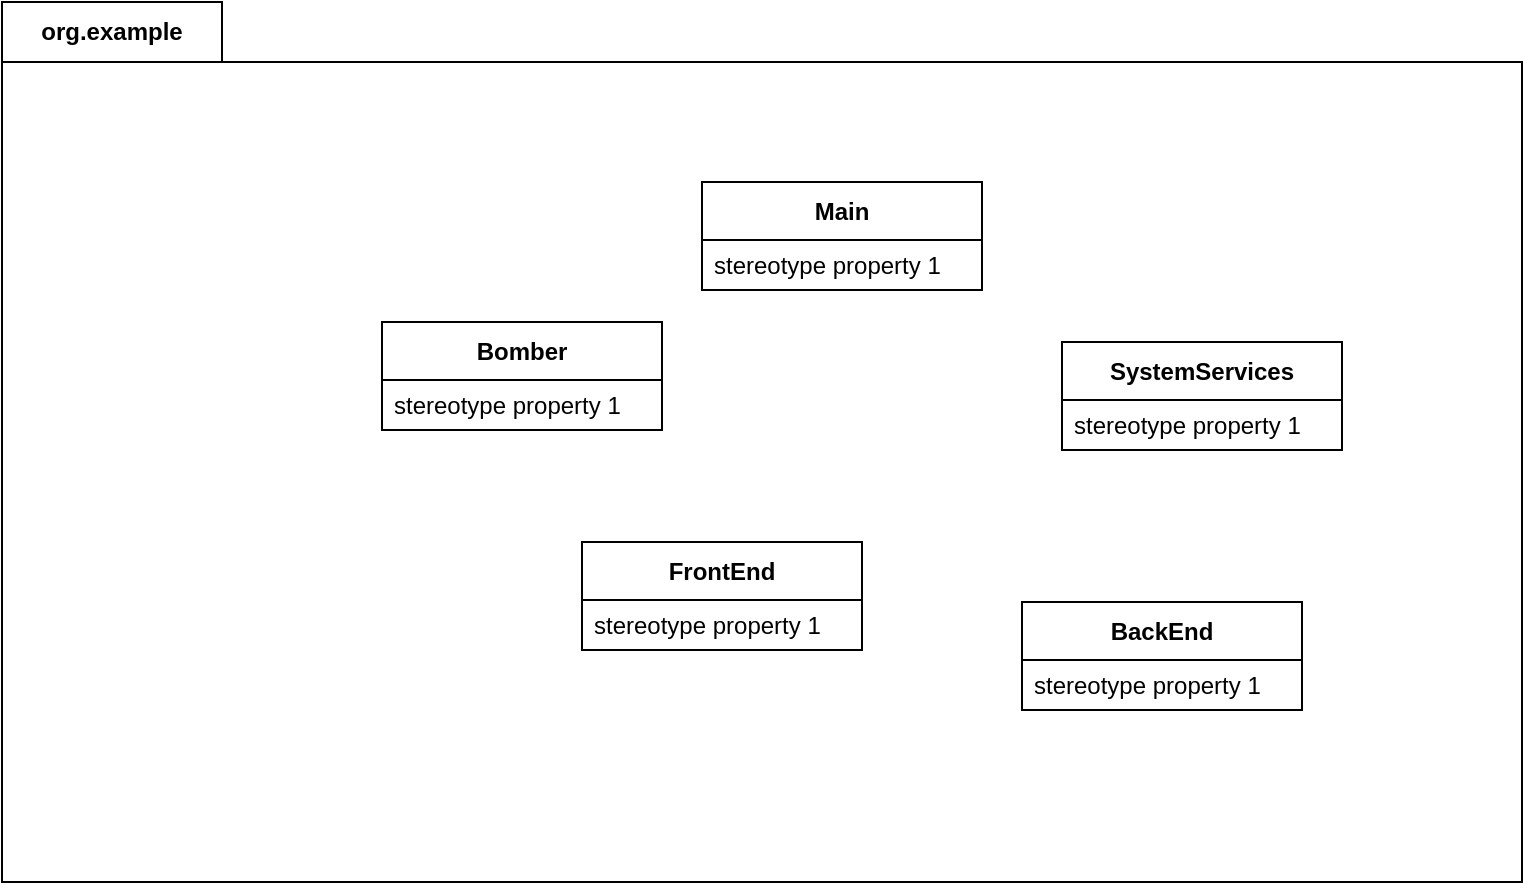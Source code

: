 <mxfile version="21.6.8" type="device">
  <diagram name="1 oldal" id="n51v8GEfCP_OMnysyrRq">
    <mxGraphModel dx="950" dy="672" grid="1" gridSize="10" guides="1" tooltips="1" connect="1" arrows="1" fold="1" page="1" pageScale="1" pageWidth="827" pageHeight="1169" math="0" shadow="0">
      <root>
        <mxCell id="0" />
        <mxCell id="1" parent="0" />
        <mxCell id="nDiZeYOot_uRlFPj69pS-16" value="org.example" style="shape=folder;fontStyle=1;tabWidth=110;tabHeight=30;tabPosition=left;html=1;boundedLbl=1;labelInHeader=1;container=1;collapsible=0;recursiveResize=0;whiteSpace=wrap;" vertex="1" parent="1">
          <mxGeometry x="40" y="40" width="760" height="440" as="geometry" />
        </mxCell>
        <mxCell id="nDiZeYOot_uRlFPj69pS-7" value="Main" style="swimlane;fontStyle=1;align=center;verticalAlign=middle;childLayout=stackLayout;horizontal=1;startSize=29;horizontalStack=0;resizeParent=1;resizeParentMax=0;resizeLast=0;collapsible=0;marginBottom=0;html=1;whiteSpace=wrap;" vertex="1" parent="nDiZeYOot_uRlFPj69pS-16">
          <mxGeometry x="350" y="90" width="140" height="54" as="geometry" />
        </mxCell>
        <mxCell id="nDiZeYOot_uRlFPj69pS-9" value="stereotype property 1" style="text;html=1;strokeColor=none;fillColor=none;align=left;verticalAlign=middle;spacingLeft=4;spacingRight=4;overflow=hidden;rotatable=0;points=[[0,0.5],[1,0.5]];portConstraint=eastwest;whiteSpace=wrap;" vertex="1" parent="nDiZeYOot_uRlFPj69pS-7">
          <mxGeometry y="29" width="140" height="25" as="geometry" />
        </mxCell>
        <mxCell id="nDiZeYOot_uRlFPj69pS-1" value="BackEnd" style="swimlane;fontStyle=1;align=center;verticalAlign=middle;childLayout=stackLayout;horizontal=1;startSize=29;horizontalStack=0;resizeParent=1;resizeParentMax=0;resizeLast=0;collapsible=0;marginBottom=0;html=1;whiteSpace=wrap;" vertex="1" parent="nDiZeYOot_uRlFPj69pS-16">
          <mxGeometry x="510" y="300" width="140" height="54" as="geometry" />
        </mxCell>
        <mxCell id="nDiZeYOot_uRlFPj69pS-3" value="stereotype property 1" style="text;html=1;strokeColor=none;fillColor=none;align=left;verticalAlign=middle;spacingLeft=4;spacingRight=4;overflow=hidden;rotatable=0;points=[[0,0.5],[1,0.5]];portConstraint=eastwest;whiteSpace=wrap;" vertex="1" parent="nDiZeYOot_uRlFPj69pS-1">
          <mxGeometry y="29" width="140" height="25" as="geometry" />
        </mxCell>
        <mxCell id="nDiZeYOot_uRlFPj69pS-4" value="FrontEnd" style="swimlane;fontStyle=1;align=center;verticalAlign=middle;childLayout=stackLayout;horizontal=1;startSize=29;horizontalStack=0;resizeParent=1;resizeParentMax=0;resizeLast=0;collapsible=0;marginBottom=0;html=1;whiteSpace=wrap;" vertex="1" parent="nDiZeYOot_uRlFPj69pS-16">
          <mxGeometry x="290" y="270" width="140" height="54" as="geometry" />
        </mxCell>
        <mxCell id="nDiZeYOot_uRlFPj69pS-6" value="stereotype property 1" style="text;html=1;strokeColor=none;fillColor=none;align=left;verticalAlign=middle;spacingLeft=4;spacingRight=4;overflow=hidden;rotatable=0;points=[[0,0.5],[1,0.5]];portConstraint=eastwest;whiteSpace=wrap;" vertex="1" parent="nDiZeYOot_uRlFPj69pS-4">
          <mxGeometry y="29" width="140" height="25" as="geometry" />
        </mxCell>
        <mxCell id="nDiZeYOot_uRlFPj69pS-10" value="Bomber" style="swimlane;fontStyle=1;align=center;verticalAlign=middle;childLayout=stackLayout;horizontal=1;startSize=29;horizontalStack=0;resizeParent=1;resizeParentMax=0;resizeLast=0;collapsible=0;marginBottom=0;html=1;whiteSpace=wrap;" vertex="1" parent="nDiZeYOot_uRlFPj69pS-16">
          <mxGeometry x="190" y="160" width="140" height="54" as="geometry" />
        </mxCell>
        <mxCell id="nDiZeYOot_uRlFPj69pS-12" value="stereotype property 1" style="text;html=1;strokeColor=none;fillColor=none;align=left;verticalAlign=middle;spacingLeft=4;spacingRight=4;overflow=hidden;rotatable=0;points=[[0,0.5],[1,0.5]];portConstraint=eastwest;whiteSpace=wrap;" vertex="1" parent="nDiZeYOot_uRlFPj69pS-10">
          <mxGeometry y="29" width="140" height="25" as="geometry" />
        </mxCell>
        <mxCell id="nDiZeYOot_uRlFPj69pS-13" value="SystemServices" style="swimlane;fontStyle=1;align=center;verticalAlign=middle;childLayout=stackLayout;horizontal=1;startSize=29;horizontalStack=0;resizeParent=1;resizeParentMax=0;resizeLast=0;collapsible=0;marginBottom=0;html=1;whiteSpace=wrap;" vertex="1" parent="nDiZeYOot_uRlFPj69pS-16">
          <mxGeometry x="530" y="170" width="140" height="54" as="geometry" />
        </mxCell>
        <mxCell id="nDiZeYOot_uRlFPj69pS-15" value="stereotype property 1" style="text;html=1;strokeColor=none;fillColor=none;align=left;verticalAlign=middle;spacingLeft=4;spacingRight=4;overflow=hidden;rotatable=0;points=[[0,0.5],[1,0.5]];portConstraint=eastwest;whiteSpace=wrap;" vertex="1" parent="nDiZeYOot_uRlFPj69pS-13">
          <mxGeometry y="29" width="140" height="25" as="geometry" />
        </mxCell>
      </root>
    </mxGraphModel>
  </diagram>
</mxfile>
